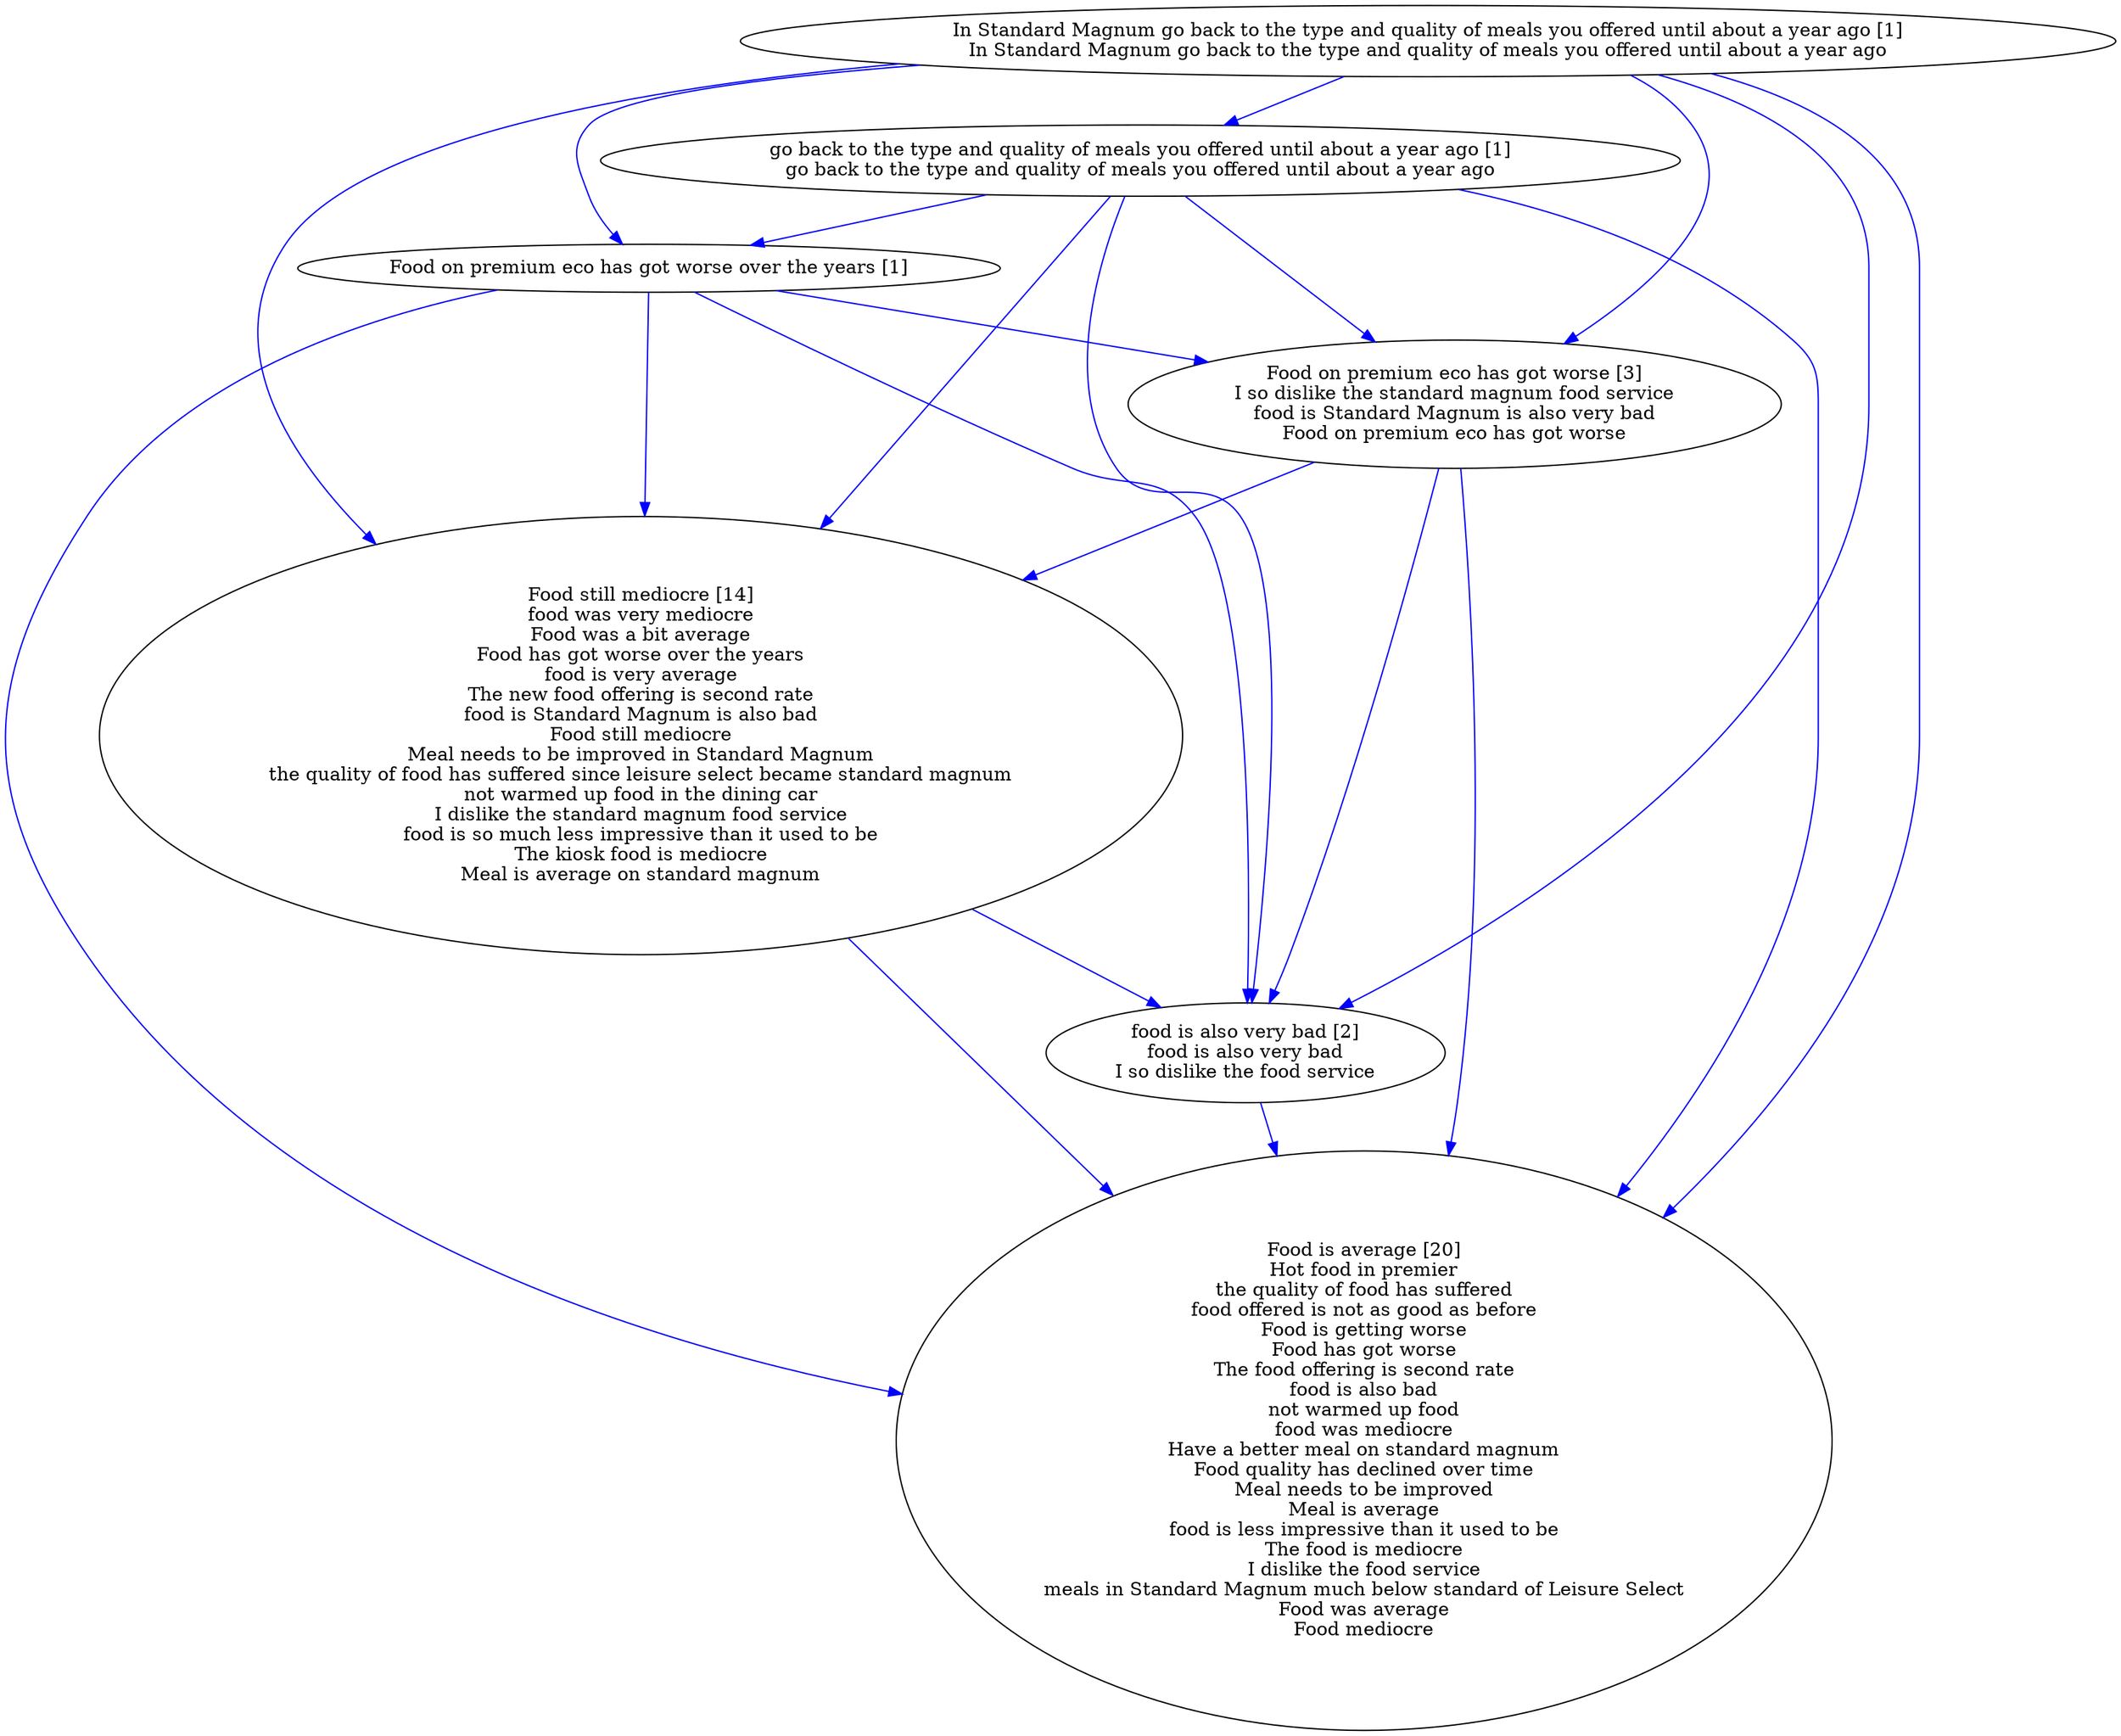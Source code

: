 digraph collapsedGraph {
"food is also very bad [2]\nfood is also very bad\nI so dislike the food service""Food is average [20]\nHot food in premier\nthe quality of food has suffered\nfood offered is not as good as before\nFood is getting worse\nFood has got worse\nThe food offering is second rate\nfood is also bad\nnot warmed up food\nfood was mediocre\nHave a better meal on standard magnum\nFood quality has declined over time\nMeal needs to be improved\nMeal is average\nfood is less impressive than it used to be\nThe food is mediocre\nI dislike the food service\nmeals in Standard Magnum much below standard of Leisure Select\nFood was average\nFood mediocre""Food on premium eco has got worse [3]\nI so dislike the standard magnum food service\nfood is Standard Magnum is also very bad\nFood on premium eco has got worse""Food still mediocre [14]\nfood was very mediocre\nFood was a bit average\nFood has got worse over the years\nfood is very average\nThe new food offering is second rate\nfood is Standard Magnum is also bad\nFood still mediocre\nMeal needs to be improved in Standard Magnum\nthe quality of food has suffered since leisure select became standard magnum\nnot warmed up food in the dining car\nI dislike the standard magnum food service\nfood is so much less impressive than it used to be\nThe kiosk food is mediocre\nMeal is average on standard magnum""Food on premium eco has got worse over the years [1]""In Standard Magnum go back to the type and quality of meals you offered until about a year ago [1]\nIn Standard Magnum go back to the type and quality of meals you offered until about a year ago""go back to the type and quality of meals you offered until about a year ago [1]\ngo back to the type and quality of meals you offered until about a year ago""Food still mediocre [14]\nfood was very mediocre\nFood was a bit average\nFood has got worse over the years\nfood is very average\nThe new food offering is second rate\nfood is Standard Magnum is also bad\nFood still mediocre\nMeal needs to be improved in Standard Magnum\nthe quality of food has suffered since leisure select became standard magnum\nnot warmed up food in the dining car\nI dislike the standard magnum food service\nfood is so much less impressive than it used to be\nThe kiosk food is mediocre\nMeal is average on standard magnum" -> "Food is average [20]\nHot food in premier\nthe quality of food has suffered\nfood offered is not as good as before\nFood is getting worse\nFood has got worse\nThe food offering is second rate\nfood is also bad\nnot warmed up food\nfood was mediocre\nHave a better meal on standard magnum\nFood quality has declined over time\nMeal needs to be improved\nMeal is average\nfood is less impressive than it used to be\nThe food is mediocre\nI dislike the food service\nmeals in Standard Magnum much below standard of Leisure Select\nFood was average\nFood mediocre" [color=blue]
"Food on premium eco has got worse [3]\nI so dislike the standard magnum food service\nfood is Standard Magnum is also very bad\nFood on premium eco has got worse" -> "Food is average [20]\nHot food in premier\nthe quality of food has suffered\nfood offered is not as good as before\nFood is getting worse\nFood has got worse\nThe food offering is second rate\nfood is also bad\nnot warmed up food\nfood was mediocre\nHave a better meal on standard magnum\nFood quality has declined over time\nMeal needs to be improved\nMeal is average\nfood is less impressive than it used to be\nThe food is mediocre\nI dislike the food service\nmeals in Standard Magnum much below standard of Leisure Select\nFood was average\nFood mediocre" [color=blue]
"Food on premium eco has got worse [3]\nI so dislike the standard magnum food service\nfood is Standard Magnum is also very bad\nFood on premium eco has got worse" -> "Food still mediocre [14]\nfood was very mediocre\nFood was a bit average\nFood has got worse over the years\nfood is very average\nThe new food offering is second rate\nfood is Standard Magnum is also bad\nFood still mediocre\nMeal needs to be improved in Standard Magnum\nthe quality of food has suffered since leisure select became standard magnum\nnot warmed up food in the dining car\nI dislike the standard magnum food service\nfood is so much less impressive than it used to be\nThe kiosk food is mediocre\nMeal is average on standard magnum" [color=blue]
"In Standard Magnum go back to the type and quality of meals you offered until about a year ago [1]\nIn Standard Magnum go back to the type and quality of meals you offered until about a year ago" -> "food is also very bad [2]\nfood is also very bad\nI so dislike the food service" [color=blue]
"Food on premium eco has got worse over the years [1]" -> "food is also very bad [2]\nfood is also very bad\nI so dislike the food service" [color=blue]
"food is also very bad [2]\nfood is also very bad\nI so dislike the food service" -> "Food is average [20]\nHot food in premier\nthe quality of food has suffered\nfood offered is not as good as before\nFood is getting worse\nFood has got worse\nThe food offering is second rate\nfood is also bad\nnot warmed up food\nfood was mediocre\nHave a better meal on standard magnum\nFood quality has declined over time\nMeal needs to be improved\nMeal is average\nfood is less impressive than it used to be\nThe food is mediocre\nI dislike the food service\nmeals in Standard Magnum much below standard of Leisure Select\nFood was average\nFood mediocre" [color=blue]
"go back to the type and quality of meals you offered until about a year ago [1]\ngo back to the type and quality of meals you offered until about a year ago" -> "Food is average [20]\nHot food in premier\nthe quality of food has suffered\nfood offered is not as good as before\nFood is getting worse\nFood has got worse\nThe food offering is second rate\nfood is also bad\nnot warmed up food\nfood was mediocre\nHave a better meal on standard magnum\nFood quality has declined over time\nMeal needs to be improved\nMeal is average\nfood is less impressive than it used to be\nThe food is mediocre\nI dislike the food service\nmeals in Standard Magnum much below standard of Leisure Select\nFood was average\nFood mediocre" [color=blue]
"go back to the type and quality of meals you offered until about a year ago [1]\ngo back to the type and quality of meals you offered until about a year ago" -> "Food on premium eco has got worse [3]\nI so dislike the standard magnum food service\nfood is Standard Magnum is also very bad\nFood on premium eco has got worse" [color=blue]
"go back to the type and quality of meals you offered until about a year ago [1]\ngo back to the type and quality of meals you offered until about a year ago" -> "Food on premium eco has got worse over the years [1]" [color=blue]
"Food on premium eco has got worse over the years [1]" -> "Food is average [20]\nHot food in premier\nthe quality of food has suffered\nfood offered is not as good as before\nFood is getting worse\nFood has got worse\nThe food offering is second rate\nfood is also bad\nnot warmed up food\nfood was mediocre\nHave a better meal on standard magnum\nFood quality has declined over time\nMeal needs to be improved\nMeal is average\nfood is less impressive than it used to be\nThe food is mediocre\nI dislike the food service\nmeals in Standard Magnum much below standard of Leisure Select\nFood was average\nFood mediocre" [color=blue]
"In Standard Magnum go back to the type and quality of meals you offered until about a year ago [1]\nIn Standard Magnum go back to the type and quality of meals you offered until about a year ago" -> "Food is average [20]\nHot food in premier\nthe quality of food has suffered\nfood offered is not as good as before\nFood is getting worse\nFood has got worse\nThe food offering is second rate\nfood is also bad\nnot warmed up food\nfood was mediocre\nHave a better meal on standard magnum\nFood quality has declined over time\nMeal needs to be improved\nMeal is average\nfood is less impressive than it used to be\nThe food is mediocre\nI dislike the food service\nmeals in Standard Magnum much below standard of Leisure Select\nFood was average\nFood mediocre" [color=blue]
"go back to the type and quality of meals you offered until about a year ago [1]\ngo back to the type and quality of meals you offered until about a year ago" -> "Food still mediocre [14]\nfood was very mediocre\nFood was a bit average\nFood has got worse over the years\nfood is very average\nThe new food offering is second rate\nfood is Standard Magnum is also bad\nFood still mediocre\nMeal needs to be improved in Standard Magnum\nthe quality of food has suffered since leisure select became standard magnum\nnot warmed up food in the dining car\nI dislike the standard magnum food service\nfood is so much less impressive than it used to be\nThe kiosk food is mediocre\nMeal is average on standard magnum" [color=blue]
"Food on premium eco has got worse [3]\nI so dislike the standard magnum food service\nfood is Standard Magnum is also very bad\nFood on premium eco has got worse" -> "food is also very bad [2]\nfood is also very bad\nI so dislike the food service" [color=blue]
"go back to the type and quality of meals you offered until about a year ago [1]\ngo back to the type and quality of meals you offered until about a year ago" -> "food is also very bad [2]\nfood is also very bad\nI so dislike the food service" [color=blue]
"In Standard Magnum go back to the type and quality of meals you offered until about a year ago [1]\nIn Standard Magnum go back to the type and quality of meals you offered until about a year ago" -> "Food on premium eco has got worse [3]\nI so dislike the standard magnum food service\nfood is Standard Magnum is also very bad\nFood on premium eco has got worse" [color=blue]
"In Standard Magnum go back to the type and quality of meals you offered until about a year ago [1]\nIn Standard Magnum go back to the type and quality of meals you offered until about a year ago" -> "Food still mediocre [14]\nfood was very mediocre\nFood was a bit average\nFood has got worse over the years\nfood is very average\nThe new food offering is second rate\nfood is Standard Magnum is also bad\nFood still mediocre\nMeal needs to be improved in Standard Magnum\nthe quality of food has suffered since leisure select became standard magnum\nnot warmed up food in the dining car\nI dislike the standard magnum food service\nfood is so much less impressive than it used to be\nThe kiosk food is mediocre\nMeal is average on standard magnum" [color=blue]
"Food on premium eco has got worse over the years [1]" -> "Food on premium eco has got worse [3]\nI so dislike the standard magnum food service\nfood is Standard Magnum is also very bad\nFood on premium eco has got worse" [color=blue]
"In Standard Magnum go back to the type and quality of meals you offered until about a year ago [1]\nIn Standard Magnum go back to the type and quality of meals you offered until about a year ago" -> "Food on premium eco has got worse over the years [1]" [color=blue]
"Food on premium eco has got worse over the years [1]" -> "Food still mediocre [14]\nfood was very mediocre\nFood was a bit average\nFood has got worse over the years\nfood is very average\nThe new food offering is second rate\nfood is Standard Magnum is also bad\nFood still mediocre\nMeal needs to be improved in Standard Magnum\nthe quality of food has suffered since leisure select became standard magnum\nnot warmed up food in the dining car\nI dislike the standard magnum food service\nfood is so much less impressive than it used to be\nThe kiosk food is mediocre\nMeal is average on standard magnum" [color=blue]
"In Standard Magnum go back to the type and quality of meals you offered until about a year ago [1]\nIn Standard Magnum go back to the type and quality of meals you offered until about a year ago" -> "go back to the type and quality of meals you offered until about a year ago [1]\ngo back to the type and quality of meals you offered until about a year ago" [color=blue]
"Food still mediocre [14]\nfood was very mediocre\nFood was a bit average\nFood has got worse over the years\nfood is very average\nThe new food offering is second rate\nfood is Standard Magnum is also bad\nFood still mediocre\nMeal needs to be improved in Standard Magnum\nthe quality of food has suffered since leisure select became standard magnum\nnot warmed up food in the dining car\nI dislike the standard magnum food service\nfood is so much less impressive than it used to be\nThe kiosk food is mediocre\nMeal is average on standard magnum" -> "food is also very bad [2]\nfood is also very bad\nI so dislike the food service" [color=blue]
}